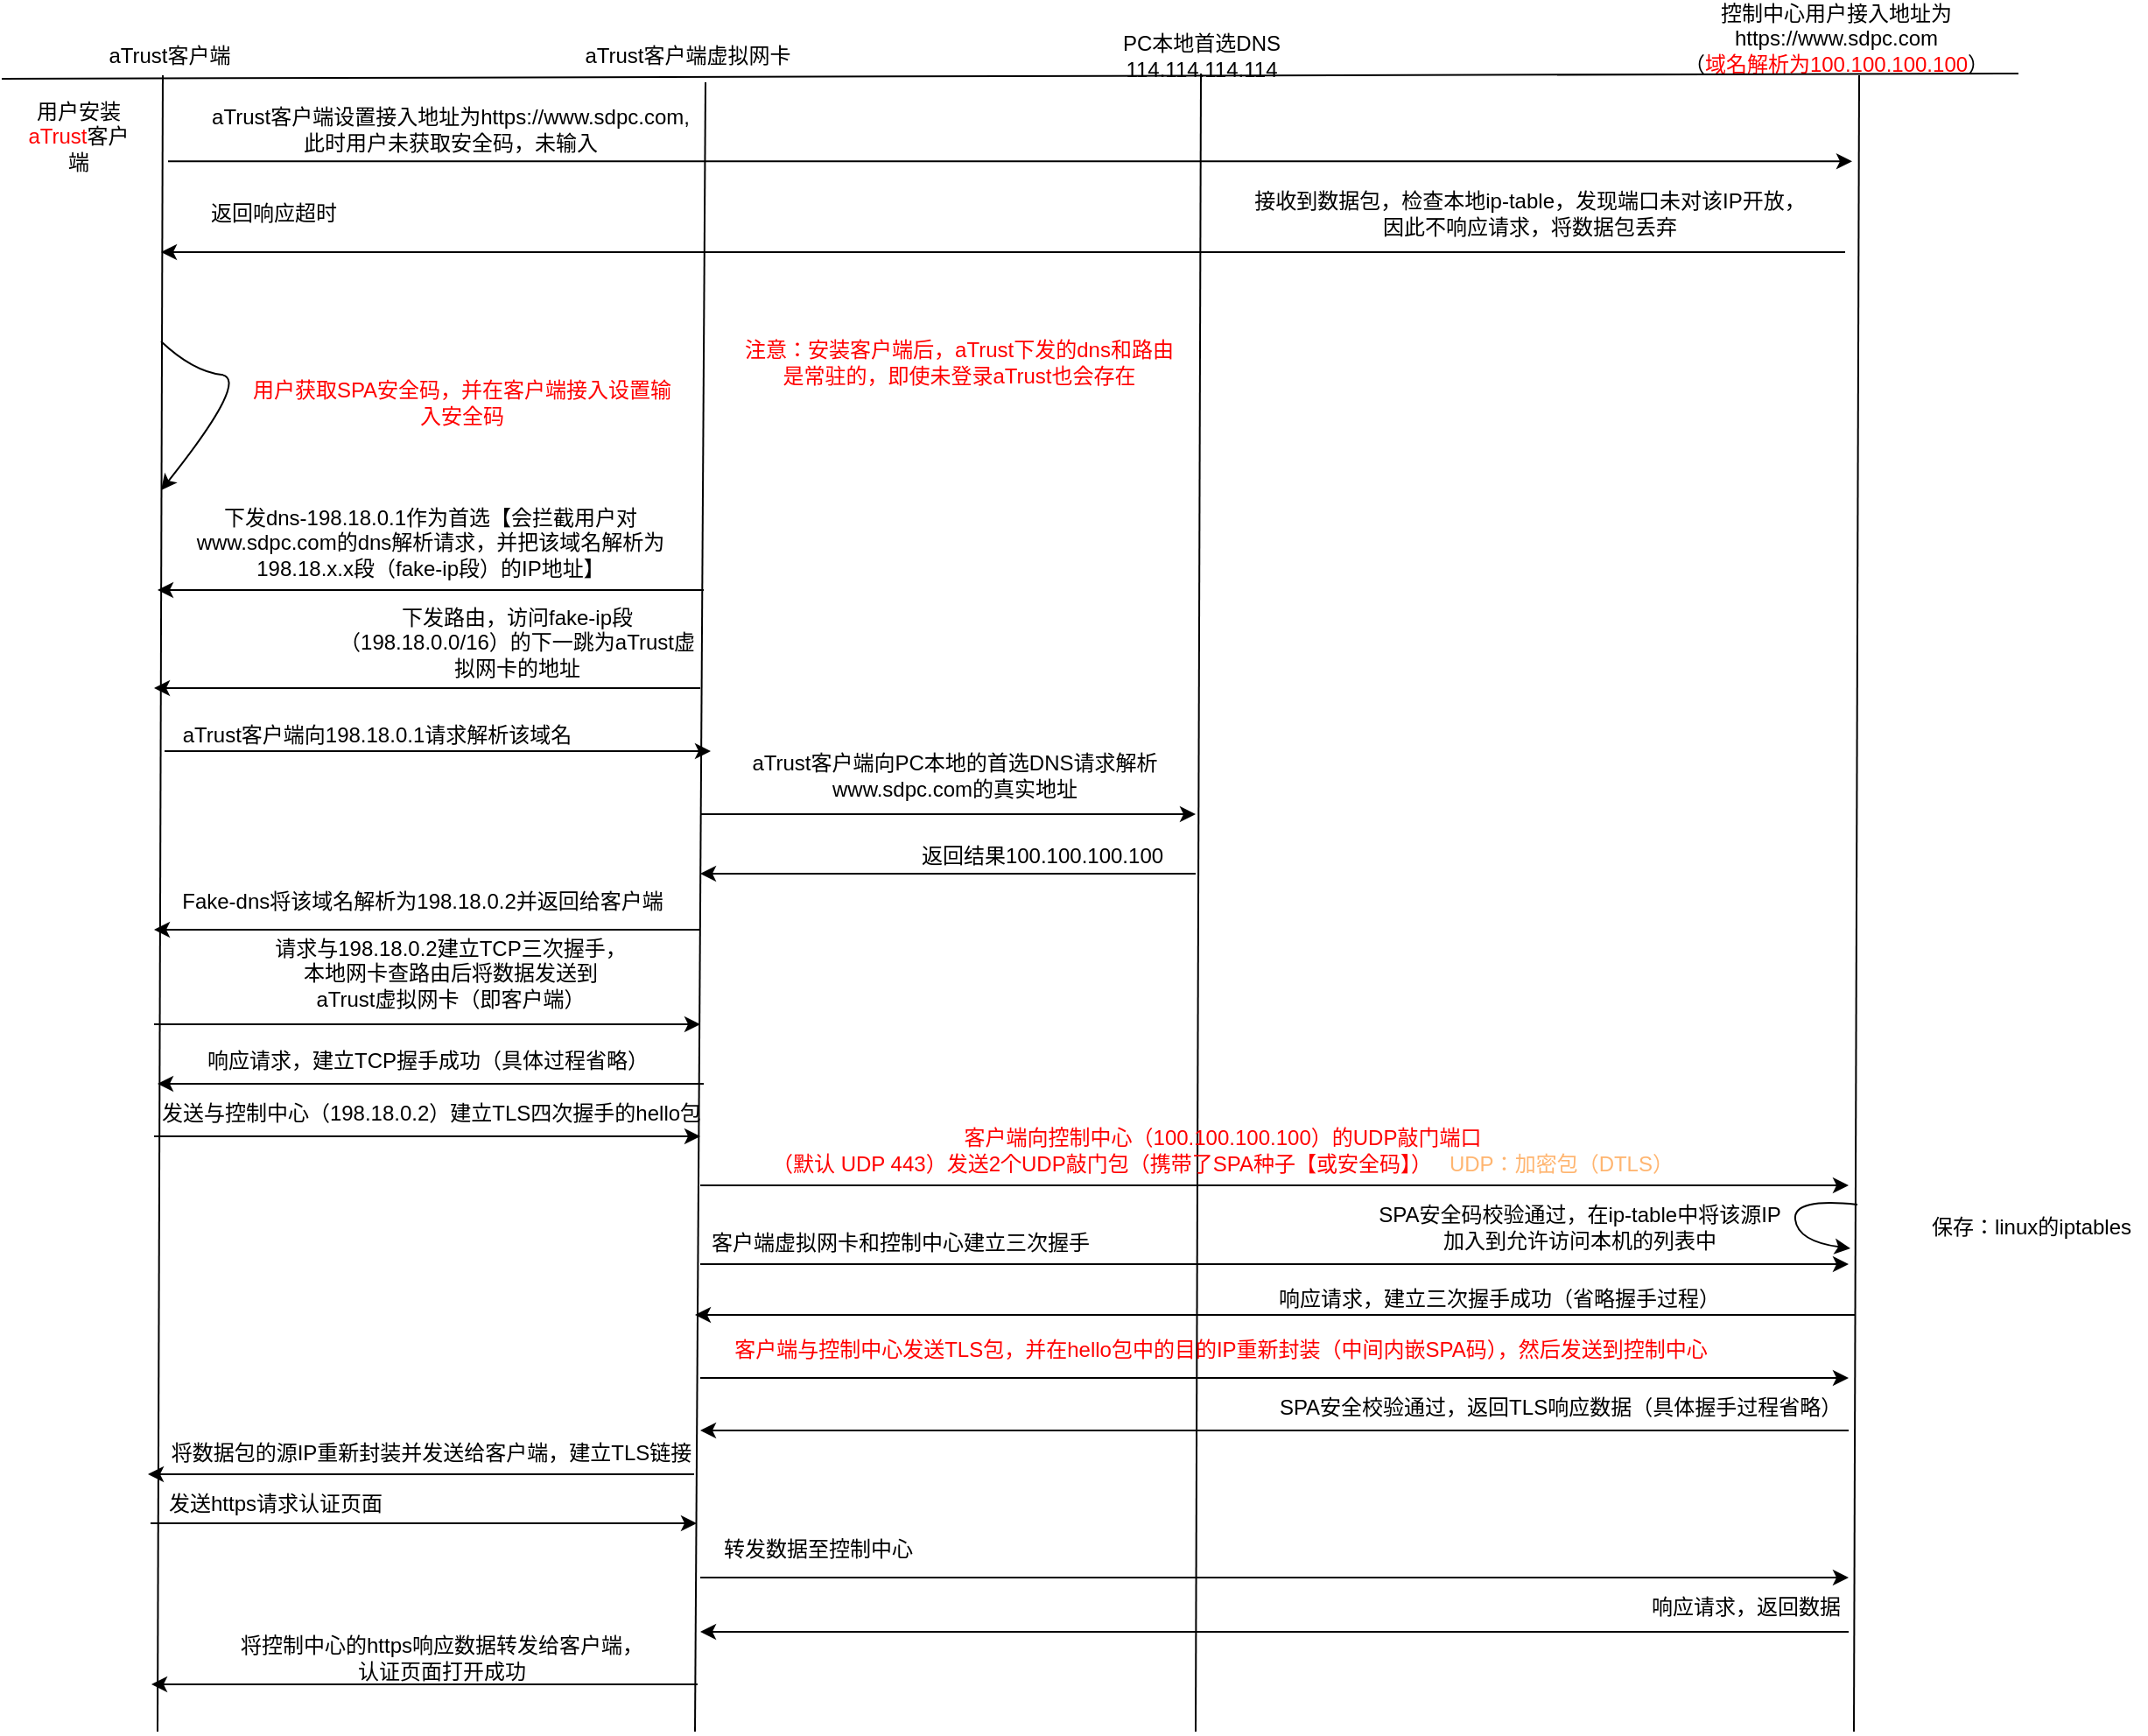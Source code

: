 <mxfile version="28.1.1">
  <diagram name="第 1 页" id="DA86E5S3Rui6vH5Qsvgz">
    <mxGraphModel dx="1213" dy="730" grid="0" gridSize="10" guides="1" tooltips="1" connect="1" arrows="1" fold="1" page="1" pageScale="1" pageWidth="1600" pageHeight="900" background="none" math="0" shadow="0">
      <root>
        <mxCell id="0" />
        <mxCell id="1" parent="0" />
        <mxCell id="9GgOXBw_nXqRGx3ygDWn-6" value="aTrust客户端" style="text;html=1;align=center;verticalAlign=middle;whiteSpace=wrap;rounded=0;" parent="1" vertex="1">
          <mxGeometry x="270" y="100" width="82" height="30" as="geometry" />
        </mxCell>
        <mxCell id="9GgOXBw_nXqRGx3ygDWn-7" value="aTrust客户端虚拟网卡" style="text;html=1;align=center;verticalAlign=middle;whiteSpace=wrap;rounded=0;" parent="1" vertex="1">
          <mxGeometry x="542" y="100" width="130" height="30" as="geometry" />
        </mxCell>
        <mxCell id="9GgOXBw_nXqRGx3ygDWn-8" value="PC本地首选DNS&lt;br&gt;114.114.114.114" style="text;html=1;align=center;verticalAlign=middle;whiteSpace=wrap;rounded=0;" parent="1" vertex="1">
          <mxGeometry x="833" y="100" width="135" height="30" as="geometry" />
        </mxCell>
        <mxCell id="9GgOXBw_nXqRGx3ygDWn-9" value="控制中心用户接入地址为&lt;br&gt;https://www.sdpc.com&lt;br&gt;（&lt;font style=&quot;color: light-dark(rgb(255, 0, 0), rgb(255, 0, 0));&quot;&gt;域名解析为100.100.100.100&lt;/font&gt;）" style="text;html=1;align=center;verticalAlign=middle;whiteSpace=wrap;rounded=0;" parent="1" vertex="1">
          <mxGeometry x="1159" y="90" width="208" height="30" as="geometry" />
        </mxCell>
        <mxCell id="9GgOXBw_nXqRGx3ygDWn-10" value="" style="endArrow=none;html=1;rounded=0;" parent="1" edge="1">
          <mxGeometry width="50" height="50" relative="1" as="geometry">
            <mxPoint x="215" y="128" as="sourcePoint" />
            <mxPoint x="1367" y="125" as="targetPoint" />
          </mxGeometry>
        </mxCell>
        <mxCell id="9GgOXBw_nXqRGx3ygDWn-18" value="" style="endArrow=none;html=1;rounded=0;" parent="1" edge="1">
          <mxGeometry width="50" height="50" relative="1" as="geometry">
            <mxPoint x="304" y="1072" as="sourcePoint" />
            <mxPoint x="307" y="126" as="targetPoint" />
          </mxGeometry>
        </mxCell>
        <mxCell id="9GgOXBw_nXqRGx3ygDWn-19" value="" style="endArrow=none;html=1;rounded=0;" parent="1" edge="1">
          <mxGeometry width="50" height="50" relative="1" as="geometry">
            <mxPoint x="611" y="1072" as="sourcePoint" />
            <mxPoint x="617" y="130" as="targetPoint" />
          </mxGeometry>
        </mxCell>
        <mxCell id="9GgOXBw_nXqRGx3ygDWn-20" value="" style="endArrow=none;html=1;rounded=0;" parent="1" edge="1">
          <mxGeometry width="50" height="50" relative="1" as="geometry">
            <mxPoint x="897" y="1072" as="sourcePoint" />
            <mxPoint x="900" y="125" as="targetPoint" />
          </mxGeometry>
        </mxCell>
        <mxCell id="9GgOXBw_nXqRGx3ygDWn-21" value="" style="endArrow=none;html=1;rounded=0;" parent="1" edge="1">
          <mxGeometry width="50" height="50" relative="1" as="geometry">
            <mxPoint x="1273" y="1072" as="sourcePoint" />
            <mxPoint x="1276" y="126" as="targetPoint" />
          </mxGeometry>
        </mxCell>
        <mxCell id="9GgOXBw_nXqRGx3ygDWn-22" value="用户安装&lt;font style=&quot;color: light-dark(rgb(255, 0, 0), rgb(255, 0, 0));&quot;&gt;aTrust&lt;/font&gt;客户端" style="text;html=1;align=center;verticalAlign=middle;whiteSpace=wrap;rounded=0;" parent="1" vertex="1">
          <mxGeometry x="229" y="146" width="60" height="30" as="geometry" />
        </mxCell>
        <mxCell id="9GgOXBw_nXqRGx3ygDWn-23" value="" style="endArrow=classic;html=1;rounded=0;" parent="1" edge="1">
          <mxGeometry width="50" height="50" relative="1" as="geometry">
            <mxPoint x="310" y="175.13" as="sourcePoint" />
            <mxPoint x="1272" y="175.13" as="targetPoint" />
          </mxGeometry>
        </mxCell>
        <mxCell id="9GgOXBw_nXqRGx3ygDWn-25" value="aTrust客户端设置接入地址为https://www.sdpc.com,&lt;br&gt;此时用户未获取安全码，未输入" style="text;html=1;align=center;verticalAlign=middle;whiteSpace=wrap;rounded=0;" parent="1" vertex="1">
          <mxGeometry x="329" y="142" width="285" height="30" as="geometry" />
        </mxCell>
        <mxCell id="9GgOXBw_nXqRGx3ygDWn-27" value="" style="endArrow=classic;html=1;rounded=0;" parent="1" edge="1">
          <mxGeometry width="50" height="50" relative="1" as="geometry">
            <mxPoint x="1268" y="227" as="sourcePoint" />
            <mxPoint x="306" y="227" as="targetPoint" />
          </mxGeometry>
        </mxCell>
        <mxCell id="9GgOXBw_nXqRGx3ygDWn-28" value="返回响应超时" style="text;html=1;align=center;verticalAlign=middle;whiteSpace=wrap;rounded=0;" parent="1" vertex="1">
          <mxGeometry x="323" y="190" width="95" height="30" as="geometry" />
        </mxCell>
        <mxCell id="9GgOXBw_nXqRGx3ygDWn-29" value="接收到数据包，检查本地ip-table，发现端口未对该IP开放，因此不响应请求，将数据包丢弃" style="text;html=1;align=center;verticalAlign=middle;whiteSpace=wrap;rounded=0;" parent="1" vertex="1">
          <mxGeometry x="927" y="190" width="322" height="30" as="geometry" />
        </mxCell>
        <mxCell id="9GgOXBw_nXqRGx3ygDWn-30" value="&lt;font style=&quot;color: light-dark(rgb(255, 0, 0), rgb(255, 0, 0));&quot;&gt;注意：安装客户端后，aTrust下发的dns和路由是常驻的，即使未登录aTrust也会存在&lt;/font&gt;" style="text;html=1;align=center;verticalAlign=middle;whiteSpace=wrap;rounded=0;" parent="1" vertex="1">
          <mxGeometry x="637" y="275" width="250" height="30" as="geometry" />
        </mxCell>
        <mxCell id="9GgOXBw_nXqRGx3ygDWn-31" value="" style="curved=1;endArrow=classic;html=1;rounded=0;" parent="1" edge="1">
          <mxGeometry width="50" height="50" relative="1" as="geometry">
            <mxPoint x="306" y="278" as="sourcePoint" />
            <mxPoint x="306" y="363" as="targetPoint" />
            <Array as="points">
              <mxPoint x="324" y="295" />
              <mxPoint x="357" y="299" />
            </Array>
          </mxGeometry>
        </mxCell>
        <mxCell id="9GgOXBw_nXqRGx3ygDWn-32" value="&lt;font style=&quot;color: light-dark(rgb(255, 0, 0), rgb(255, 0, 0));&quot;&gt;用户获取SPA安全码，并在客户端接入设置输入安全码&lt;/font&gt;" style="text;html=1;align=center;verticalAlign=middle;whiteSpace=wrap;rounded=0;" parent="1" vertex="1">
          <mxGeometry x="352" y="298" width="252" height="30" as="geometry" />
        </mxCell>
        <mxCell id="9GgOXBw_nXqRGx3ygDWn-34" value="" style="endArrow=classic;html=1;rounded=0;" parent="1" edge="1">
          <mxGeometry width="50" height="50" relative="1" as="geometry">
            <mxPoint x="616" y="420" as="sourcePoint" />
            <mxPoint x="304" y="420" as="targetPoint" />
          </mxGeometry>
        </mxCell>
        <mxCell id="9GgOXBw_nXqRGx3ygDWn-35" value="&lt;font&gt;下发dns-198.18.0.1作为首选【会拦截用户对www.sdpc.com的dns解析请求，并把该域名解析为198.18.x.x段（fake-ip段）的IP地址】&lt;/font&gt;" style="text;html=1;align=center;verticalAlign=middle;whiteSpace=wrap;rounded=0;" parent="1" vertex="1">
          <mxGeometry x="319" y="378" width="282" height="30" as="geometry" />
        </mxCell>
        <mxCell id="9GgOXBw_nXqRGx3ygDWn-36" value="" style="endArrow=classic;html=1;rounded=0;" parent="1" edge="1">
          <mxGeometry width="50" height="50" relative="1" as="geometry">
            <mxPoint x="614" y="476" as="sourcePoint" />
            <mxPoint x="302" y="476" as="targetPoint" />
          </mxGeometry>
        </mxCell>
        <mxCell id="9GgOXBw_nXqRGx3ygDWn-37" value="下发路由，访问fake-ip段（198.18.0.0/16）的下一跳为aTrust虚拟网卡的地址" style="text;html=1;align=center;verticalAlign=middle;whiteSpace=wrap;rounded=0;" parent="1" vertex="1">
          <mxGeometry x="405" y="435" width="209" height="30" as="geometry" />
        </mxCell>
        <mxCell id="9GgOXBw_nXqRGx3ygDWn-39" value="" style="endArrow=classic;html=1;rounded=0;" parent="1" edge="1">
          <mxGeometry width="50" height="50" relative="1" as="geometry">
            <mxPoint x="308" y="512" as="sourcePoint" />
            <mxPoint x="620" y="512" as="targetPoint" />
          </mxGeometry>
        </mxCell>
        <mxCell id="9GgOXBw_nXqRGx3ygDWn-40" value="aTrust客户端向198.18.0.1请求解析该域名" style="text;html=1;align=center;verticalAlign=middle;whiteSpace=wrap;rounded=0;" parent="1" vertex="1">
          <mxGeometry x="306" y="488" width="247" height="30" as="geometry" />
        </mxCell>
        <mxCell id="9GgOXBw_nXqRGx3ygDWn-41" value="" style="endArrow=classic;html=1;rounded=0;" parent="1" edge="1">
          <mxGeometry width="50" height="50" relative="1" as="geometry">
            <mxPoint x="614" y="548" as="sourcePoint" />
            <mxPoint x="897" y="548" as="targetPoint" />
          </mxGeometry>
        </mxCell>
        <mxCell id="9GgOXBw_nXqRGx3ygDWn-42" value="aTrust客户端向PC本地的首选DNS请求解析www.sdpc.com的真实地址" style="text;html=1;align=center;verticalAlign=middle;whiteSpace=wrap;rounded=0;" parent="1" vertex="1">
          <mxGeometry x="623" y="511" width="273" height="30" as="geometry" />
        </mxCell>
        <mxCell id="9GgOXBw_nXqRGx3ygDWn-44" value="" style="endArrow=classic;html=1;rounded=0;" parent="1" edge="1">
          <mxGeometry width="50" height="50" relative="1" as="geometry">
            <mxPoint x="897" y="582" as="sourcePoint" />
            <mxPoint x="614" y="582" as="targetPoint" />
          </mxGeometry>
        </mxCell>
        <mxCell id="9GgOXBw_nXqRGx3ygDWn-45" value="返回结果100.100.100.100" style="text;html=1;align=center;verticalAlign=middle;resizable=0;points=[];autosize=1;strokeColor=none;fillColor=none;" parent="1" vertex="1">
          <mxGeometry x="731" y="559" width="156" height="26" as="geometry" />
        </mxCell>
        <mxCell id="9GgOXBw_nXqRGx3ygDWn-46" value="" style="endArrow=classic;html=1;rounded=0;" parent="1" edge="1">
          <mxGeometry width="50" height="50" relative="1" as="geometry">
            <mxPoint x="614" y="614" as="sourcePoint" />
            <mxPoint x="302" y="614" as="targetPoint" />
          </mxGeometry>
        </mxCell>
        <mxCell id="9GgOXBw_nXqRGx3ygDWn-47" value="Fake-dns将该域名解析&lt;span style=&quot;background-color: transparent; color: light-dark(rgb(0, 0, 0), rgb(255, 255, 255));&quot;&gt;为198.18.0.2并返回给客户端&lt;/span&gt;" style="text;html=1;align=center;verticalAlign=middle;resizable=0;points=[];autosize=1;strokeColor=none;fillColor=none;" parent="1" vertex="1">
          <mxGeometry x="308" y="585" width="293" height="26" as="geometry" />
        </mxCell>
        <mxCell id="9GgOXBw_nXqRGx3ygDWn-55" value="" style="endArrow=classic;html=1;rounded=0;" parent="1" edge="1">
          <mxGeometry width="50" height="50" relative="1" as="geometry">
            <mxPoint x="302" y="668" as="sourcePoint" />
            <mxPoint x="614" y="668" as="targetPoint" />
          </mxGeometry>
        </mxCell>
        <mxCell id="9GgOXBw_nXqRGx3ygDWn-62" value="&lt;span style=&quot;text-wrap-mode: nowrap;&quot;&gt;请求与198.18.0.2建立TCP三次握手，&lt;/span&gt;&lt;div&gt;&lt;span style=&quot;text-wrap-mode: nowrap;&quot;&gt;本地网卡查路由后将数据发送到&lt;/span&gt;&lt;div&gt;&lt;span style=&quot;text-wrap-mode: nowrap;&quot;&gt;aTrust虚拟网卡（即客户端&lt;/span&gt;&lt;span style=&quot;color: light-dark(rgb(0, 0, 0), rgb(255, 255, 255)); text-wrap-mode: nowrap; background-color: transparent;&quot;&gt;）&lt;/span&gt;&lt;/div&gt;&lt;div&gt;&lt;span style=&quot;color: light-dark(rgb(0, 0, 0), rgb(255, 255, 255)); text-wrap-mode: nowrap; background-color: transparent;&quot;&gt;&lt;br&gt;&lt;/span&gt;&lt;/div&gt;&lt;/div&gt;" style="text;html=1;align=center;verticalAlign=middle;whiteSpace=wrap;rounded=0;" parent="1" vertex="1">
          <mxGeometry x="367" y="631" width="209" height="30" as="geometry" />
        </mxCell>
        <mxCell id="9GgOXBw_nXqRGx3ygDWn-64" value="" style="endArrow=classic;html=1;rounded=0;" parent="1" edge="1">
          <mxGeometry width="50" height="50" relative="1" as="geometry">
            <mxPoint x="616" y="702" as="sourcePoint" />
            <mxPoint x="304" y="702" as="targetPoint" />
          </mxGeometry>
        </mxCell>
        <mxCell id="9GgOXBw_nXqRGx3ygDWn-65" value="响应请求，建立TCP握手成功（具体过程省略&lt;span style=&quot;background-color: transparent; color: light-dark(rgb(0, 0, 0), rgb(255, 255, 255));&quot;&gt;）&lt;/span&gt;" style="text;html=1;align=center;verticalAlign=middle;resizable=0;points=[];autosize=1;strokeColor=none;fillColor=none;" parent="1" vertex="1">
          <mxGeometry x="323" y="676" width="270" height="26" as="geometry" />
        </mxCell>
        <mxCell id="9GgOXBw_nXqRGx3ygDWn-66" value="" style="endArrow=classic;html=1;rounded=0;" parent="1" edge="1">
          <mxGeometry width="50" height="50" relative="1" as="geometry">
            <mxPoint x="302" y="732" as="sourcePoint" />
            <mxPoint x="614" y="732" as="targetPoint" />
          </mxGeometry>
        </mxCell>
        <mxCell id="9GgOXBw_nXqRGx3ygDWn-68" value="发送与控制中心（198.18.0.2）建立TLS四次握手的hello包" style="text;html=1;align=center;verticalAlign=middle;resizable=0;points=[];autosize=1;strokeColor=none;fillColor=none;" parent="1" vertex="1">
          <mxGeometry x="297" y="706" width="326" height="26" as="geometry" />
        </mxCell>
        <mxCell id="9GgOXBw_nXqRGx3ygDWn-70" value="" style="endArrow=classic;html=1;rounded=0;" parent="1" edge="1">
          <mxGeometry width="50" height="50" relative="1" as="geometry">
            <mxPoint x="614" y="760" as="sourcePoint" />
            <mxPoint x="1270" y="760" as="targetPoint" />
          </mxGeometry>
        </mxCell>
        <mxCell id="9GgOXBw_nXqRGx3ygDWn-71" value="&lt;font style=&quot;color: light-dark(rgb(255, 0, 0), rgb(255, 0, 0));&quot;&gt;客户端向控制中心（100.100.100.100）的UDP敲门端口&lt;/font&gt;&lt;div&gt;&lt;font style=&quot;color: light-dark(rgb(255, 0, 0), rgb(255, 0, 0));&quot;&gt;（默认 UDP 443）发送2个UDP敲门包（携带了SPA种子【或安全码】）&amp;nbsp; &amp;nbsp;&lt;/font&gt;&lt;font style=&quot;color: light-dark(rgb(255, 181, 112), rgb(255, 0, 0));&quot;&gt;UDP：&lt;/font&gt;&lt;font style=&quot;color: light-dark(rgb(255, 181, 112), rgb(255, 0, 0));&quot;&gt;加密包（DTLS）&lt;/font&gt;&lt;/div&gt;" style="text;html=1;align=center;verticalAlign=middle;resizable=0;points=[];autosize=1;strokeColor=none;fillColor=none;" parent="1" vertex="1">
          <mxGeometry x="642" y="719" width="539" height="41" as="geometry" />
        </mxCell>
        <mxCell id="9GgOXBw_nXqRGx3ygDWn-72" value="" style="endArrow=classic;html=1;rounded=0;" parent="1" edge="1">
          <mxGeometry width="50" height="50" relative="1" as="geometry">
            <mxPoint x="614" y="805" as="sourcePoint" />
            <mxPoint x="1270" y="805" as="targetPoint" />
          </mxGeometry>
        </mxCell>
        <mxCell id="9GgOXBw_nXqRGx3ygDWn-73" value="" style="curved=1;endArrow=classic;html=1;rounded=0;" parent="1" edge="1">
          <mxGeometry width="50" height="50" relative="1" as="geometry">
            <mxPoint x="1275" y="771" as="sourcePoint" />
            <mxPoint x="1271" y="796" as="targetPoint" />
            <Array as="points">
              <mxPoint x="1238" y="767" />
              <mxPoint x="1241" y="792" />
            </Array>
          </mxGeometry>
        </mxCell>
        <mxCell id="9GgOXBw_nXqRGx3ygDWn-74" value="SPA安全码校验通过，在ip-table中将该源IP&lt;div&gt;加入到允许访问本机的列表中&lt;/div&gt;" style="text;html=1;align=center;verticalAlign=middle;resizable=0;points=[];autosize=1;strokeColor=none;fillColor=none;" parent="1" vertex="1">
          <mxGeometry x="992" y="763" width="248" height="41" as="geometry" />
        </mxCell>
        <mxCell id="9GgOXBw_nXqRGx3ygDWn-76" value="" style="endArrow=classic;html=1;rounded=0;" parent="1" edge="1">
          <mxGeometry width="50" height="50" relative="1" as="geometry">
            <mxPoint x="1274" y="834" as="sourcePoint" />
            <mxPoint x="611" y="834" as="targetPoint" />
          </mxGeometry>
        </mxCell>
        <mxCell id="9GgOXBw_nXqRGx3ygDWn-77" value="响应请求，建立三次握手成功（省略握手过程）" style="text;html=1;align=center;verticalAlign=middle;resizable=0;points=[];autosize=1;strokeColor=none;fillColor=none;" parent="1" vertex="1">
          <mxGeometry x="935" y="812" width="270" height="26" as="geometry" />
        </mxCell>
        <mxCell id="9GgOXBw_nXqRGx3ygDWn-78" value="" style="endArrow=classic;html=1;rounded=0;" parent="1" edge="1">
          <mxGeometry width="50" height="50" relative="1" as="geometry">
            <mxPoint x="614" y="870" as="sourcePoint" />
            <mxPoint x="1270" y="870" as="targetPoint" />
          </mxGeometry>
        </mxCell>
        <mxCell id="9GgOXBw_nXqRGx3ygDWn-79" value="&lt;font style=&quot;color: rgb(255, 0, 0);&quot;&gt;客户端与控制中心发送TLS包，并在hello包中的目的IP重新封装（中间内嵌SPA码），然后发送到控制中心&lt;/font&gt;" style="text;html=1;align=center;verticalAlign=middle;resizable=0;points=[];autosize=1;strokeColor=none;fillColor=none;" parent="1" vertex="1">
          <mxGeometry x="621" y="841" width="580" height="26" as="geometry" />
        </mxCell>
        <mxCell id="9GgOXBw_nXqRGx3ygDWn-80" value="" style="endArrow=classic;html=1;rounded=0;" parent="1" edge="1">
          <mxGeometry width="50" height="50" relative="1" as="geometry">
            <mxPoint x="1270" y="900" as="sourcePoint" />
            <mxPoint x="614" y="900" as="targetPoint" />
          </mxGeometry>
        </mxCell>
        <mxCell id="9GgOXBw_nXqRGx3ygDWn-82" value="SPA安全校验通过，返回TLS响应数据（具体握手过程省略）" style="text;html=1;align=center;verticalAlign=middle;resizable=0;points=[];autosize=1;strokeColor=none;fillColor=none;" parent="1" vertex="1">
          <mxGeometry x="935" y="874" width="339" height="26" as="geometry" />
        </mxCell>
        <mxCell id="9GgOXBw_nXqRGx3ygDWn-85" value="" style="endArrow=classic;html=1;rounded=0;" parent="1" edge="1">
          <mxGeometry width="50" height="50" relative="1" as="geometry">
            <mxPoint x="610.5" y="925" as="sourcePoint" />
            <mxPoint x="298.5" y="925" as="targetPoint" />
          </mxGeometry>
        </mxCell>
        <mxCell id="9GgOXBw_nXqRGx3ygDWn-86" value="将数据包的源IP重新封装并发送给客户端，建立TLS链接" style="text;html=1;align=center;verticalAlign=middle;resizable=0;points=[];autosize=1;strokeColor=none;fillColor=none;" parent="1" vertex="1">
          <mxGeometry x="302.5" y="900" width="315" height="26" as="geometry" />
        </mxCell>
        <mxCell id="9GgOXBw_nXqRGx3ygDWn-87" value="" style="endArrow=classic;html=1;rounded=0;" parent="1" edge="1">
          <mxGeometry width="50" height="50" relative="1" as="geometry">
            <mxPoint x="300" y="953" as="sourcePoint" />
            <mxPoint x="612" y="953" as="targetPoint" />
          </mxGeometry>
        </mxCell>
        <mxCell id="9GgOXBw_nXqRGx3ygDWn-88" value="发送https请求认证页面" style="text;html=1;align=center;verticalAlign=middle;resizable=0;points=[];autosize=1;strokeColor=none;fillColor=none;" parent="1" vertex="1">
          <mxGeometry x="300.5" y="929" width="140" height="26" as="geometry" />
        </mxCell>
        <mxCell id="9GgOXBw_nXqRGx3ygDWn-89" value="" style="endArrow=classic;html=1;rounded=0;" parent="1" edge="1">
          <mxGeometry width="50" height="50" relative="1" as="geometry">
            <mxPoint x="614" y="984" as="sourcePoint" />
            <mxPoint x="1270" y="984" as="targetPoint" />
          </mxGeometry>
        </mxCell>
        <mxCell id="9GgOXBw_nXqRGx3ygDWn-90" value="转发数据至控制中心" style="text;html=1;align=center;verticalAlign=middle;resizable=0;points=[];autosize=1;strokeColor=none;fillColor=none;" parent="1" vertex="1">
          <mxGeometry x="617.5" y="955" width="126" height="26" as="geometry" />
        </mxCell>
        <mxCell id="9GgOXBw_nXqRGx3ygDWn-91" value="" style="endArrow=classic;html=1;rounded=0;" parent="1" edge="1">
          <mxGeometry width="50" height="50" relative="1" as="geometry">
            <mxPoint x="1270" y="1015" as="sourcePoint" />
            <mxPoint x="614" y="1015" as="targetPoint" />
          </mxGeometry>
        </mxCell>
        <mxCell id="9GgOXBw_nXqRGx3ygDWn-92" value="响应请求，返回数据" style="text;html=1;align=center;verticalAlign=middle;resizable=0;points=[];autosize=1;strokeColor=none;fillColor=none;" parent="1" vertex="1">
          <mxGeometry x="1148" y="988" width="126" height="26" as="geometry" />
        </mxCell>
        <mxCell id="9GgOXBw_nXqRGx3ygDWn-93" value="" style="endArrow=classic;html=1;rounded=0;" parent="1" edge="1">
          <mxGeometry width="50" height="50" relative="1" as="geometry">
            <mxPoint x="612.5" y="1045" as="sourcePoint" />
            <mxPoint x="300.5" y="1045" as="targetPoint" />
          </mxGeometry>
        </mxCell>
        <mxCell id="9GgOXBw_nXqRGx3ygDWn-94" value="将控制中心的https响应数据转发给客户端，&lt;div&gt;认证页面打开成功&lt;/div&gt;" style="text;html=1;align=center;verticalAlign=middle;resizable=0;points=[];autosize=1;strokeColor=none;fillColor=none;" parent="1" vertex="1">
          <mxGeometry x="342" y="1009" width="248" height="41" as="geometry" />
        </mxCell>
        <mxCell id="ozHv8Zmw7Gmb9TReNwIe-3" value="客户端虚拟网卡和控制中心建立三次握手" style="text;html=1;align=center;verticalAlign=middle;resizable=0;points=[];autosize=1;strokeColor=none;fillColor=none;" parent="1" vertex="1">
          <mxGeometry x="611" y="780" width="234" height="26" as="geometry" />
        </mxCell>
        <mxCell id="ozHv8Zmw7Gmb9TReNwIe-4" value="保存：linux的ip&lt;span style=&quot;background-color: transparent; color: light-dark(rgb(0, 0, 0), rgb(255, 255, 255));&quot;&gt;tables&lt;/span&gt;" style="text;html=1;align=center;verticalAlign=middle;resizable=0;points=[];autosize=1;strokeColor=none;fillColor=none;" parent="1" vertex="1">
          <mxGeometry x="1308" y="770.5" width="132" height="26" as="geometry" />
        </mxCell>
      </root>
    </mxGraphModel>
  </diagram>
</mxfile>
